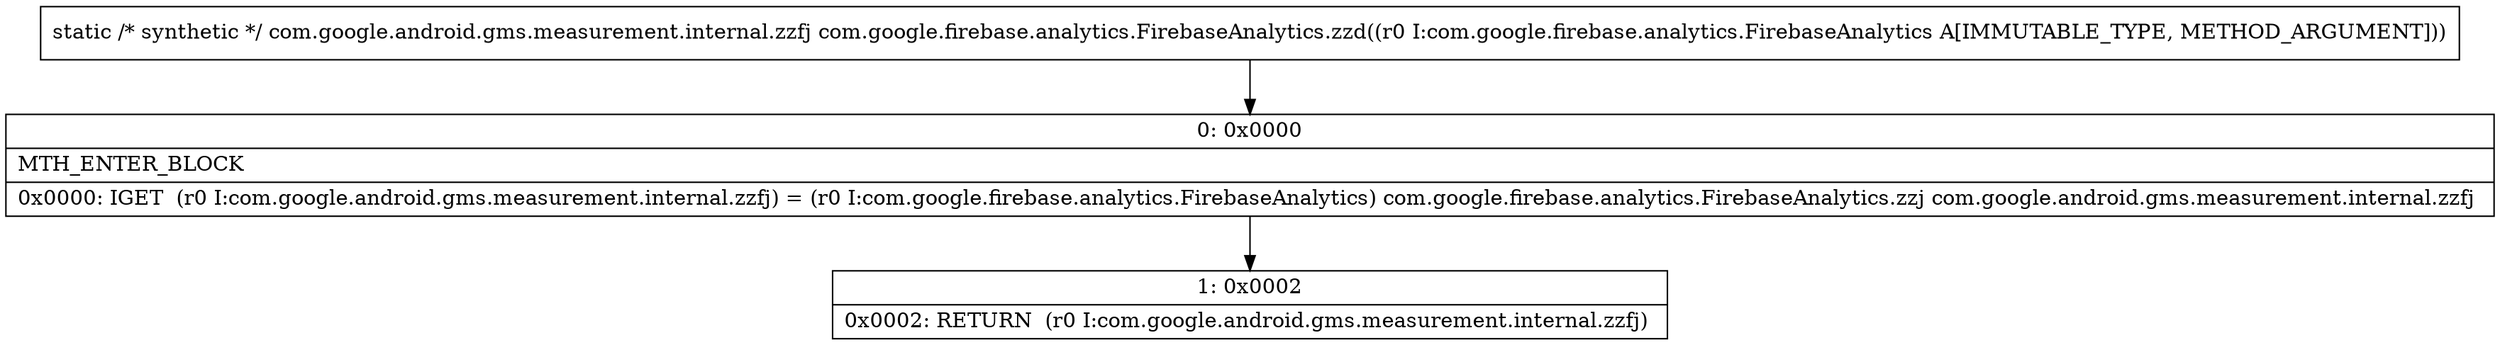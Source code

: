 digraph "CFG forcom.google.firebase.analytics.FirebaseAnalytics.zzd(Lcom\/google\/firebase\/analytics\/FirebaseAnalytics;)Lcom\/google\/android\/gms\/measurement\/internal\/zzfj;" {
Node_0 [shape=record,label="{0\:\ 0x0000|MTH_ENTER_BLOCK\l|0x0000: IGET  (r0 I:com.google.android.gms.measurement.internal.zzfj) = (r0 I:com.google.firebase.analytics.FirebaseAnalytics) com.google.firebase.analytics.FirebaseAnalytics.zzj com.google.android.gms.measurement.internal.zzfj \l}"];
Node_1 [shape=record,label="{1\:\ 0x0002|0x0002: RETURN  (r0 I:com.google.android.gms.measurement.internal.zzfj) \l}"];
MethodNode[shape=record,label="{static \/* synthetic *\/ com.google.android.gms.measurement.internal.zzfj com.google.firebase.analytics.FirebaseAnalytics.zzd((r0 I:com.google.firebase.analytics.FirebaseAnalytics A[IMMUTABLE_TYPE, METHOD_ARGUMENT])) }"];
MethodNode -> Node_0;
Node_0 -> Node_1;
}

